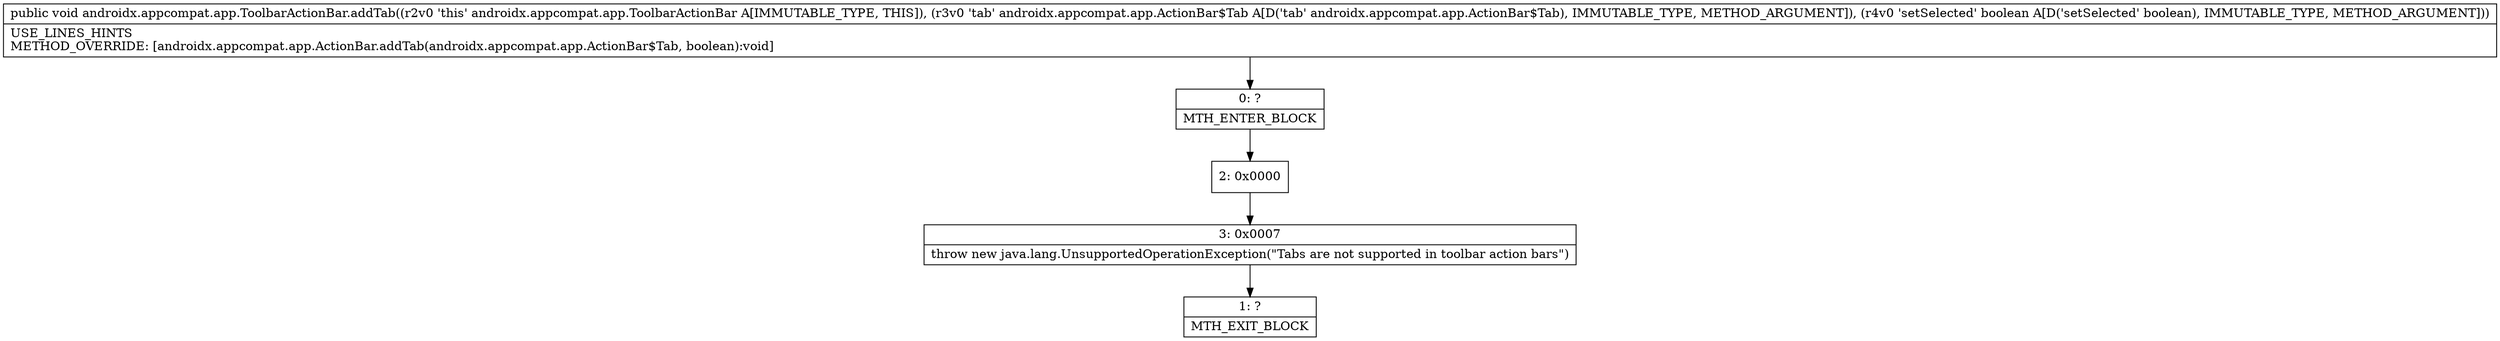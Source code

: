 digraph "CFG forandroidx.appcompat.app.ToolbarActionBar.addTab(Landroidx\/appcompat\/app\/ActionBar$Tab;Z)V" {
Node_0 [shape=record,label="{0\:\ ?|MTH_ENTER_BLOCK\l}"];
Node_2 [shape=record,label="{2\:\ 0x0000}"];
Node_3 [shape=record,label="{3\:\ 0x0007|throw new java.lang.UnsupportedOperationException(\"Tabs are not supported in toolbar action bars\")\l}"];
Node_1 [shape=record,label="{1\:\ ?|MTH_EXIT_BLOCK\l}"];
MethodNode[shape=record,label="{public void androidx.appcompat.app.ToolbarActionBar.addTab((r2v0 'this' androidx.appcompat.app.ToolbarActionBar A[IMMUTABLE_TYPE, THIS]), (r3v0 'tab' androidx.appcompat.app.ActionBar$Tab A[D('tab' androidx.appcompat.app.ActionBar$Tab), IMMUTABLE_TYPE, METHOD_ARGUMENT]), (r4v0 'setSelected' boolean A[D('setSelected' boolean), IMMUTABLE_TYPE, METHOD_ARGUMENT]))  | USE_LINES_HINTS\lMETHOD_OVERRIDE: [androidx.appcompat.app.ActionBar.addTab(androidx.appcompat.app.ActionBar$Tab, boolean):void]\l}"];
MethodNode -> Node_0;Node_0 -> Node_2;
Node_2 -> Node_3;
Node_3 -> Node_1;
}

